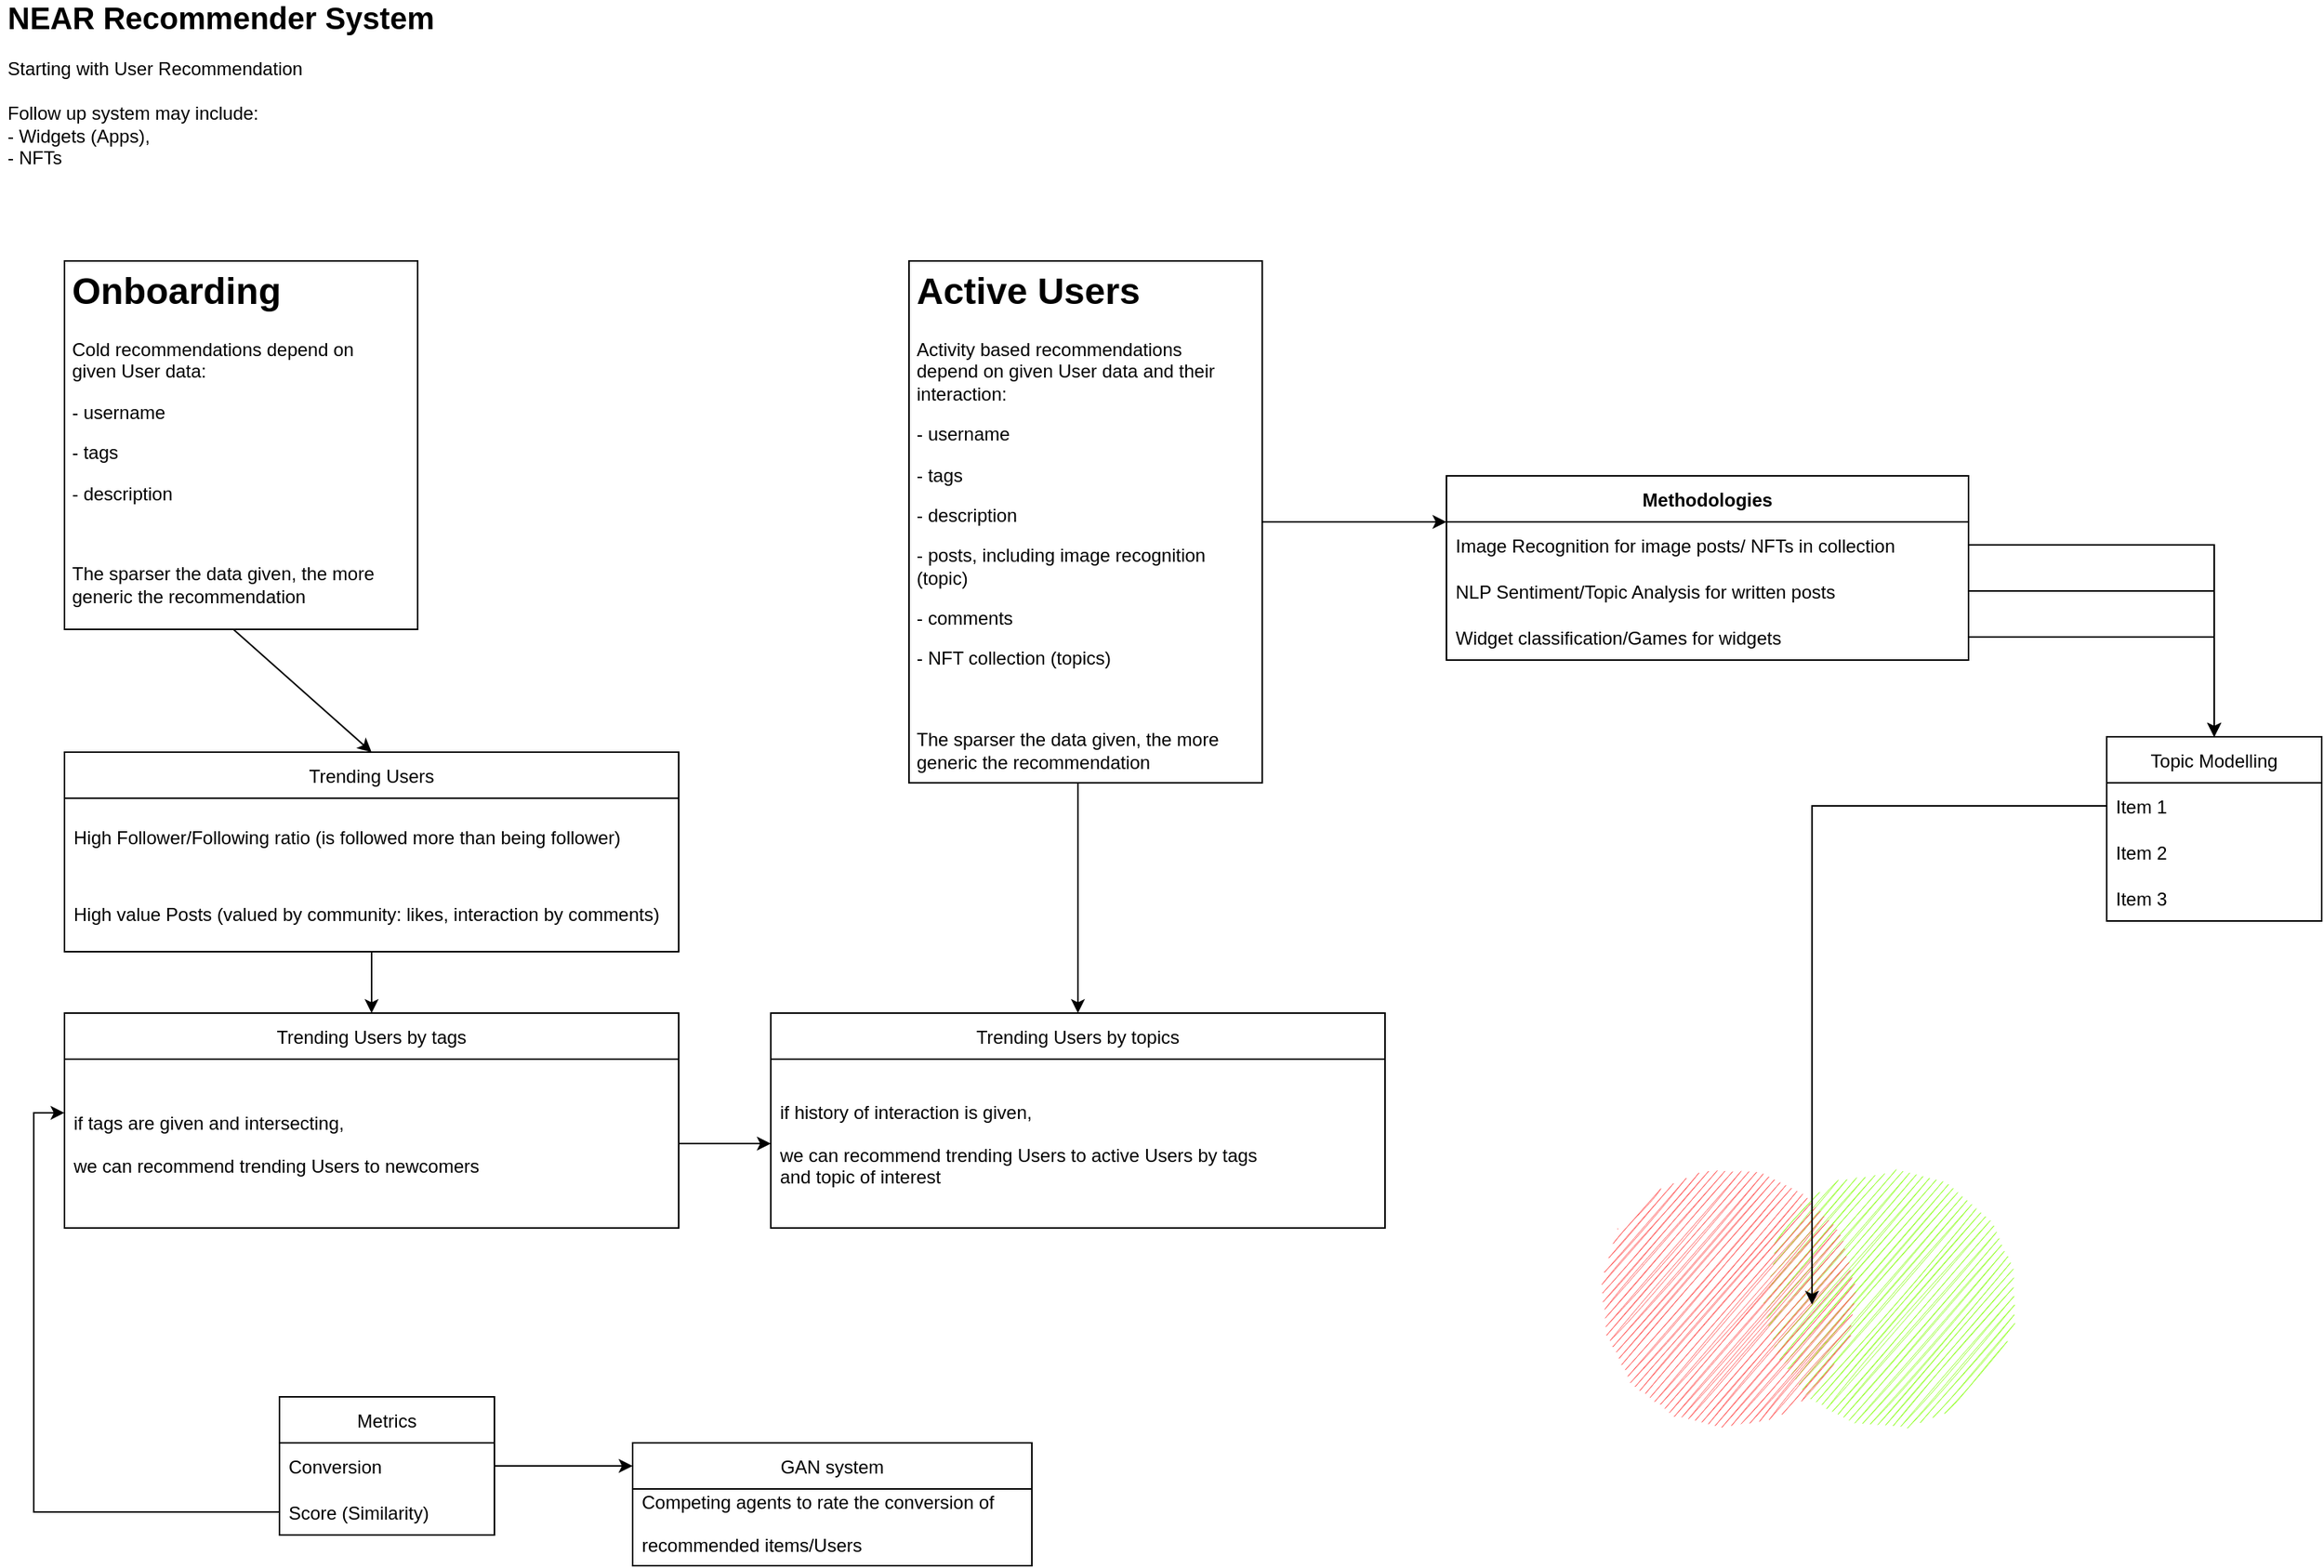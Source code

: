 <mxfile version="18.1.1" type="github">
  <diagram id="LrehfFlCL_miOeviWvcQ" name="Page-1">
    <mxGraphModel dx="1426" dy="820" grid="1" gridSize="10" guides="1" tooltips="1" connect="1" arrows="1" fold="1" page="1" pageScale="1" pageWidth="1654" pageHeight="1169" math="0" shadow="0">
      <root>
        <mxCell id="0" />
        <mxCell id="1" parent="0" />
        <mxCell id="5jSKp_TQGfXwlnwANQmT-35" value="" style="rounded=0;whiteSpace=wrap;html=1;fontSize=12;" vertex="1" parent="1">
          <mxGeometry x="102" y="200" width="230" height="240" as="geometry" />
        </mxCell>
        <mxCell id="5jSKp_TQGfXwlnwANQmT-47" style="edgeStyle=orthogonalEdgeStyle;rounded=0;orthogonalLoop=1;jettySize=auto;html=1;fontSize=12;entryX=0;entryY=0.25;entryDx=0;entryDy=0;" edge="1" parent="1" source="5jSKp_TQGfXwlnwANQmT-34" target="5jSKp_TQGfXwlnwANQmT-49">
          <mxGeometry relative="1" as="geometry">
            <mxPoint x="1072" y="370" as="targetPoint" />
          </mxGeometry>
        </mxCell>
        <mxCell id="5jSKp_TQGfXwlnwANQmT-34" value="" style="rounded=0;whiteSpace=wrap;html=1;fontSize=12;" vertex="1" parent="1">
          <mxGeometry x="652" y="200" width="230" height="340" as="geometry" />
        </mxCell>
        <mxCell id="5jSKp_TQGfXwlnwANQmT-19" style="edgeStyle=orthogonalEdgeStyle;rounded=0;orthogonalLoop=1;jettySize=auto;html=1;fontSize=12;" edge="1" parent="1" source="5jSKp_TQGfXwlnwANQmT-6" target="5jSKp_TQGfXwlnwANQmT-20">
          <mxGeometry relative="1" as="geometry">
            <mxPoint x="302" y="690" as="targetPoint" />
          </mxGeometry>
        </mxCell>
        <mxCell id="5jSKp_TQGfXwlnwANQmT-6" value="Trending Users" style="swimlane;fontStyle=0;childLayout=stackLayout;horizontal=1;startSize=30;horizontalStack=0;resizeParent=1;resizeParentMax=0;resizeLast=0;collapsible=1;marginBottom=0;fontSize=12;" vertex="1" parent="1">
          <mxGeometry x="102" y="520" width="400" height="130" as="geometry" />
        </mxCell>
        <mxCell id="5jSKp_TQGfXwlnwANQmT-7" value="High Follower/Following ratio (is followed more than being follower)" style="text;strokeColor=none;fillColor=none;align=left;verticalAlign=middle;spacingLeft=4;spacingRight=4;overflow=hidden;points=[[0,0.5],[1,0.5]];portConstraint=eastwest;rotatable=0;fontSize=12;" vertex="1" parent="5jSKp_TQGfXwlnwANQmT-6">
          <mxGeometry y="30" width="400" height="50" as="geometry" />
        </mxCell>
        <mxCell id="5jSKp_TQGfXwlnwANQmT-8" value="High value Posts (valued by community: likes, interaction by comments)" style="text;strokeColor=none;fillColor=none;align=left;verticalAlign=middle;spacingLeft=4;spacingRight=4;overflow=hidden;points=[[0,0.5],[1,0.5]];portConstraint=eastwest;rotatable=0;fontSize=12;" vertex="1" parent="5jSKp_TQGfXwlnwANQmT-6">
          <mxGeometry y="80" width="400" height="50" as="geometry" />
        </mxCell>
        <mxCell id="5jSKp_TQGfXwlnwANQmT-10" value="&lt;div&gt;&lt;b&gt;&lt;font style=&quot;font-size: 20px;&quot;&gt;NEAR Recommender System&lt;br&gt;&lt;/font&gt;&lt;/b&gt;&lt;/div&gt;&lt;div&gt;&lt;br&gt;&lt;/div&gt;&lt;div&gt;Starting with User Recommendation&lt;/div&gt;&lt;div&gt;&lt;br&gt;&lt;/div&gt;&lt;div&gt;Follow up system may include:&lt;/div&gt;&lt;div&gt;- Widgets (Apps),&lt;/div&gt;&lt;div&gt;- NFTs&lt;br&gt;&lt;/div&gt;" style="text;html=1;strokeColor=none;fillColor=none;spacing=5;spacingTop=-20;whiteSpace=wrap;overflow=hidden;rounded=0;fontSize=12;" vertex="1" parent="1">
          <mxGeometry x="60" y="40" width="300" height="120" as="geometry" />
        </mxCell>
        <mxCell id="5jSKp_TQGfXwlnwANQmT-11" value="&lt;h1&gt;Onboarding&lt;/h1&gt;&lt;p&gt;Cold recommendations depend on given User data:&lt;/p&gt;&lt;p&gt;- username &lt;br&gt;&lt;/p&gt;&lt;p&gt;- tags&lt;/p&gt;&lt;p&gt;- description&lt;/p&gt;&lt;p&gt;&lt;br&gt;&lt;/p&gt;The sparser the data given, the more generic the recommendation" style="text;html=1;strokeColor=none;fillColor=none;spacing=5;spacingTop=-20;whiteSpace=wrap;overflow=hidden;rounded=0;fontSize=12;" vertex="1" parent="1">
          <mxGeometry x="102" y="200" width="220" height="240" as="geometry" />
        </mxCell>
        <mxCell id="5jSKp_TQGfXwlnwANQmT-12" value="" style="endArrow=classic;html=1;rounded=0;fontSize=12;entryX=0.5;entryY=0;entryDx=0;entryDy=0;exitX=0.5;exitY=1;exitDx=0;exitDy=0;" edge="1" parent="1" source="5jSKp_TQGfXwlnwANQmT-11" target="5jSKp_TQGfXwlnwANQmT-6">
          <mxGeometry width="50" height="50" relative="1" as="geometry">
            <mxPoint x="402" y="420" as="sourcePoint" />
            <mxPoint x="452" y="370" as="targetPoint" />
          </mxGeometry>
        </mxCell>
        <mxCell id="5jSKp_TQGfXwlnwANQmT-20" value="Trending Users by tags" style="swimlane;fontStyle=0;childLayout=stackLayout;horizontal=1;startSize=30;horizontalStack=0;resizeParent=1;resizeParentMax=0;resizeLast=0;collapsible=1;marginBottom=0;fontSize=12;" vertex="1" parent="1">
          <mxGeometry x="102" y="690" width="400" height="140" as="geometry" />
        </mxCell>
        <mxCell id="5jSKp_TQGfXwlnwANQmT-21" value="if tags are given and intersecting, &#xa;&#xa;we can recommend trending Users to newcomers" style="text;strokeColor=none;fillColor=none;align=left;verticalAlign=middle;spacingLeft=4;spacingRight=4;overflow=hidden;points=[[0,0.5],[1,0.5]];portConstraint=eastwest;rotatable=0;fontSize=12;" vertex="1" parent="5jSKp_TQGfXwlnwANQmT-20">
          <mxGeometry y="30" width="400" height="110" as="geometry" />
        </mxCell>
        <mxCell id="5jSKp_TQGfXwlnwANQmT-26" value="Trending Users by topics" style="swimlane;fontStyle=0;childLayout=stackLayout;horizontal=1;startSize=30;horizontalStack=0;resizeParent=1;resizeParentMax=0;resizeLast=0;collapsible=1;marginBottom=0;fontSize=12;" vertex="1" parent="1">
          <mxGeometry x="562" y="690" width="400" height="140" as="geometry" />
        </mxCell>
        <mxCell id="5jSKp_TQGfXwlnwANQmT-27" value="if history of interaction is given, &#xa;&#xa;we can recommend trending Users to active Users by tags&#xa;and topic of interest" style="text;strokeColor=none;fillColor=none;align=left;verticalAlign=middle;spacingLeft=4;spacingRight=4;overflow=hidden;points=[[0,0.5],[1,0.5]];portConstraint=eastwest;rotatable=0;fontSize=12;" vertex="1" parent="5jSKp_TQGfXwlnwANQmT-26">
          <mxGeometry y="30" width="400" height="110" as="geometry" />
        </mxCell>
        <mxCell id="5jSKp_TQGfXwlnwANQmT-29" style="edgeStyle=orthogonalEdgeStyle;rounded=0;orthogonalLoop=1;jettySize=auto;html=1;fontSize=12;" edge="1" parent="1" source="5jSKp_TQGfXwlnwANQmT-21" target="5jSKp_TQGfXwlnwANQmT-27">
          <mxGeometry relative="1" as="geometry" />
        </mxCell>
        <mxCell id="5jSKp_TQGfXwlnwANQmT-31" style="edgeStyle=orthogonalEdgeStyle;rounded=0;orthogonalLoop=1;jettySize=auto;html=1;fontSize=12;" edge="1" parent="1" source="5jSKp_TQGfXwlnwANQmT-30" target="5jSKp_TQGfXwlnwANQmT-26">
          <mxGeometry relative="1" as="geometry" />
        </mxCell>
        <mxCell id="5jSKp_TQGfXwlnwANQmT-30" value="&lt;h1&gt;Active Users&lt;br&gt;&lt;/h1&gt;&lt;p&gt;Activity based recommendations depend on given User data and their interaction:&lt;/p&gt;&lt;p&gt;- username &lt;br&gt;&lt;/p&gt;&lt;p&gt;- tags&lt;/p&gt;&lt;p&gt;- description&lt;/p&gt;&lt;p&gt;- posts, including image recognition (topic)&lt;br&gt;&lt;/p&gt;&lt;p&gt;- comments&lt;/p&gt;&lt;p&gt;- NFT collection (topics)&lt;/p&gt;&lt;p&gt;&lt;br&gt;&lt;/p&gt;The sparser the data given, the more generic the recommendation" style="text;html=1;strokeColor=none;fillColor=none;spacing=5;spacingTop=-20;whiteSpace=wrap;overflow=hidden;rounded=0;fontSize=12;" vertex="1" parent="1">
          <mxGeometry x="652" y="200" width="220" height="340" as="geometry" />
        </mxCell>
        <mxCell id="5jSKp_TQGfXwlnwANQmT-36" value="Metrics" style="swimlane;fontStyle=0;childLayout=stackLayout;horizontal=1;startSize=30;horizontalStack=0;resizeParent=1;resizeParentMax=0;resizeLast=0;collapsible=1;marginBottom=0;fontSize=12;" vertex="1" parent="1">
          <mxGeometry x="242" y="940" width="140" height="90" as="geometry" />
        </mxCell>
        <mxCell id="5jSKp_TQGfXwlnwANQmT-37" value="Conversion" style="text;strokeColor=none;fillColor=none;align=left;verticalAlign=middle;spacingLeft=4;spacingRight=4;overflow=hidden;points=[[0,0.5],[1,0.5]];portConstraint=eastwest;rotatable=0;fontSize=12;" vertex="1" parent="5jSKp_TQGfXwlnwANQmT-36">
          <mxGeometry y="30" width="140" height="30" as="geometry" />
        </mxCell>
        <mxCell id="5jSKp_TQGfXwlnwANQmT-45" value="Score (Similarity)" style="text;strokeColor=none;fillColor=none;align=left;verticalAlign=middle;spacingLeft=4;spacingRight=4;overflow=hidden;points=[[0,0.5],[1,0.5]];portConstraint=eastwest;rotatable=0;fontSize=12;" vertex="1" parent="5jSKp_TQGfXwlnwANQmT-36">
          <mxGeometry y="60" width="140" height="30" as="geometry" />
        </mxCell>
        <mxCell id="5jSKp_TQGfXwlnwANQmT-40" style="edgeStyle=orthogonalEdgeStyle;rounded=0;orthogonalLoop=1;jettySize=auto;html=1;fontSize=12;" edge="1" parent="1" source="5jSKp_TQGfXwlnwANQmT-37">
          <mxGeometry relative="1" as="geometry">
            <mxPoint x="472" y="985" as="targetPoint" />
          </mxGeometry>
        </mxCell>
        <mxCell id="5jSKp_TQGfXwlnwANQmT-41" value="GAN system" style="swimlane;fontStyle=0;childLayout=stackLayout;horizontal=1;startSize=30;horizontalStack=0;resizeParent=1;resizeParentMax=0;resizeLast=0;collapsible=1;marginBottom=0;fontSize=12;" vertex="1" parent="1">
          <mxGeometry x="472" y="970" width="260" height="80" as="geometry" />
        </mxCell>
        <mxCell id="5jSKp_TQGfXwlnwANQmT-42" value="Competing agents to rate the conversion of &#xa;&#xa;recommended items/Users&#xa;" style="text;strokeColor=none;fillColor=none;align=left;verticalAlign=middle;spacingLeft=4;spacingRight=4;overflow=hidden;points=[[0,0.5],[1,0.5]];portConstraint=eastwest;rotatable=0;fontSize=12;" vertex="1" parent="5jSKp_TQGfXwlnwANQmT-41">
          <mxGeometry y="30" width="260" height="50" as="geometry" />
        </mxCell>
        <mxCell id="5jSKp_TQGfXwlnwANQmT-46" style="edgeStyle=orthogonalEdgeStyle;rounded=0;orthogonalLoop=1;jettySize=auto;html=1;entryX=0;entryY=0.318;entryDx=0;entryDy=0;entryPerimeter=0;fontSize=12;" edge="1" parent="1" source="5jSKp_TQGfXwlnwANQmT-45" target="5jSKp_TQGfXwlnwANQmT-21">
          <mxGeometry relative="1" as="geometry" />
        </mxCell>
        <mxCell id="5jSKp_TQGfXwlnwANQmT-49" value="Methodologies" style="swimlane;fontStyle=1;childLayout=stackLayout;horizontal=1;startSize=30;horizontalStack=0;resizeParent=1;resizeParentMax=0;resizeLast=0;collapsible=1;marginBottom=0;fontSize=12;" vertex="1" parent="1">
          <mxGeometry x="1002" y="340" width="340" height="120" as="geometry" />
        </mxCell>
        <mxCell id="5jSKp_TQGfXwlnwANQmT-50" value="Image Recognition for image posts/ NFTs in collection" style="text;strokeColor=none;fillColor=none;align=left;verticalAlign=middle;spacingLeft=4;spacingRight=4;overflow=hidden;points=[[0,0.5],[1,0.5]];portConstraint=eastwest;rotatable=0;fontSize=12;" vertex="1" parent="5jSKp_TQGfXwlnwANQmT-49">
          <mxGeometry y="30" width="340" height="30" as="geometry" />
        </mxCell>
        <mxCell id="5jSKp_TQGfXwlnwANQmT-51" value="NLP Sentiment/Topic Analysis for written posts" style="text;strokeColor=none;fillColor=none;align=left;verticalAlign=middle;spacingLeft=4;spacingRight=4;overflow=hidden;points=[[0,0.5],[1,0.5]];portConstraint=eastwest;rotatable=0;fontSize=12;" vertex="1" parent="5jSKp_TQGfXwlnwANQmT-49">
          <mxGeometry y="60" width="340" height="30" as="geometry" />
        </mxCell>
        <mxCell id="5jSKp_TQGfXwlnwANQmT-52" value="Widget classification/Games for widgets" style="text;strokeColor=none;fillColor=none;align=left;verticalAlign=middle;spacingLeft=4;spacingRight=4;overflow=hidden;points=[[0,0.5],[1,0.5]];portConstraint=eastwest;rotatable=0;fontSize=12;" vertex="1" parent="5jSKp_TQGfXwlnwANQmT-49">
          <mxGeometry y="90" width="340" height="30" as="geometry" />
        </mxCell>
        <mxCell id="5jSKp_TQGfXwlnwANQmT-54" value="Topic Modelling" style="swimlane;fontStyle=0;childLayout=stackLayout;horizontal=1;startSize=30;horizontalStack=0;resizeParent=1;resizeParentMax=0;resizeLast=0;collapsible=1;marginBottom=0;fontSize=12;" vertex="1" parent="1">
          <mxGeometry x="1432" y="510" width="140" height="120" as="geometry" />
        </mxCell>
        <mxCell id="5jSKp_TQGfXwlnwANQmT-55" value="Item 1" style="text;strokeColor=none;fillColor=none;align=left;verticalAlign=middle;spacingLeft=4;spacingRight=4;overflow=hidden;points=[[0,0.5],[1,0.5]];portConstraint=eastwest;rotatable=0;fontSize=12;" vertex="1" parent="5jSKp_TQGfXwlnwANQmT-54">
          <mxGeometry y="30" width="140" height="30" as="geometry" />
        </mxCell>
        <mxCell id="5jSKp_TQGfXwlnwANQmT-56" value="Item 2" style="text;strokeColor=none;fillColor=none;align=left;verticalAlign=middle;spacingLeft=4;spacingRight=4;overflow=hidden;points=[[0,0.5],[1,0.5]];portConstraint=eastwest;rotatable=0;fontSize=12;" vertex="1" parent="5jSKp_TQGfXwlnwANQmT-54">
          <mxGeometry y="60" width="140" height="30" as="geometry" />
        </mxCell>
        <mxCell id="5jSKp_TQGfXwlnwANQmT-57" value="Item 3" style="text;strokeColor=none;fillColor=none;align=left;verticalAlign=middle;spacingLeft=4;spacingRight=4;overflow=hidden;points=[[0,0.5],[1,0.5]];portConstraint=eastwest;rotatable=0;fontSize=12;" vertex="1" parent="5jSKp_TQGfXwlnwANQmT-54">
          <mxGeometry y="90" width="140" height="30" as="geometry" />
        </mxCell>
        <mxCell id="5jSKp_TQGfXwlnwANQmT-59" style="edgeStyle=orthogonalEdgeStyle;rounded=0;orthogonalLoop=1;jettySize=auto;html=1;fontSize=12;" edge="1" parent="1" source="5jSKp_TQGfXwlnwANQmT-50" target="5jSKp_TQGfXwlnwANQmT-54">
          <mxGeometry relative="1" as="geometry" />
        </mxCell>
        <mxCell id="5jSKp_TQGfXwlnwANQmT-60" style="edgeStyle=orthogonalEdgeStyle;rounded=0;orthogonalLoop=1;jettySize=auto;html=1;entryX=0.5;entryY=0;entryDx=0;entryDy=0;fontSize=12;" edge="1" parent="1" source="5jSKp_TQGfXwlnwANQmT-51" target="5jSKp_TQGfXwlnwANQmT-54">
          <mxGeometry relative="1" as="geometry" />
        </mxCell>
        <mxCell id="5jSKp_TQGfXwlnwANQmT-61" style="edgeStyle=orthogonalEdgeStyle;rounded=0;orthogonalLoop=1;jettySize=auto;html=1;entryX=0.5;entryY=0;entryDx=0;entryDy=0;fontSize=12;" edge="1" parent="1" source="5jSKp_TQGfXwlnwANQmT-52" target="5jSKp_TQGfXwlnwANQmT-54">
          <mxGeometry relative="1" as="geometry" />
        </mxCell>
        <mxCell id="5jSKp_TQGfXwlnwANQmT-63" value="" style="ellipse;whiteSpace=wrap;html=1;aspect=fixed;fontSize=12;fillColor=#99FF33;strokeColor=none;sketch=1;" vertex="1" parent="1">
          <mxGeometry x="1204.617" y="790" width="170" height="170" as="geometry" />
        </mxCell>
        <mxCell id="5jSKp_TQGfXwlnwANQmT-64" value="" style="ellipse;whiteSpace=wrap;html=1;aspect=fixed;fontSize=12;fillColor=#FF6666;strokeColor=none;sketch=1;" vertex="1" parent="1">
          <mxGeometry x="1100" y="790" width="170" height="170" as="geometry" />
        </mxCell>
        <mxCell id="5jSKp_TQGfXwlnwANQmT-68" style="edgeStyle=orthogonalEdgeStyle;rounded=0;orthogonalLoop=1;jettySize=auto;html=1;exitX=0;exitY=0.5;exitDx=0;exitDy=0;entryX=0.824;entryY=0.529;entryDx=0;entryDy=0;entryPerimeter=0;fontSize=12;" edge="1" parent="1" source="5jSKp_TQGfXwlnwANQmT-55" target="5jSKp_TQGfXwlnwANQmT-64">
          <mxGeometry relative="1" as="geometry" />
        </mxCell>
      </root>
    </mxGraphModel>
  </diagram>
</mxfile>

